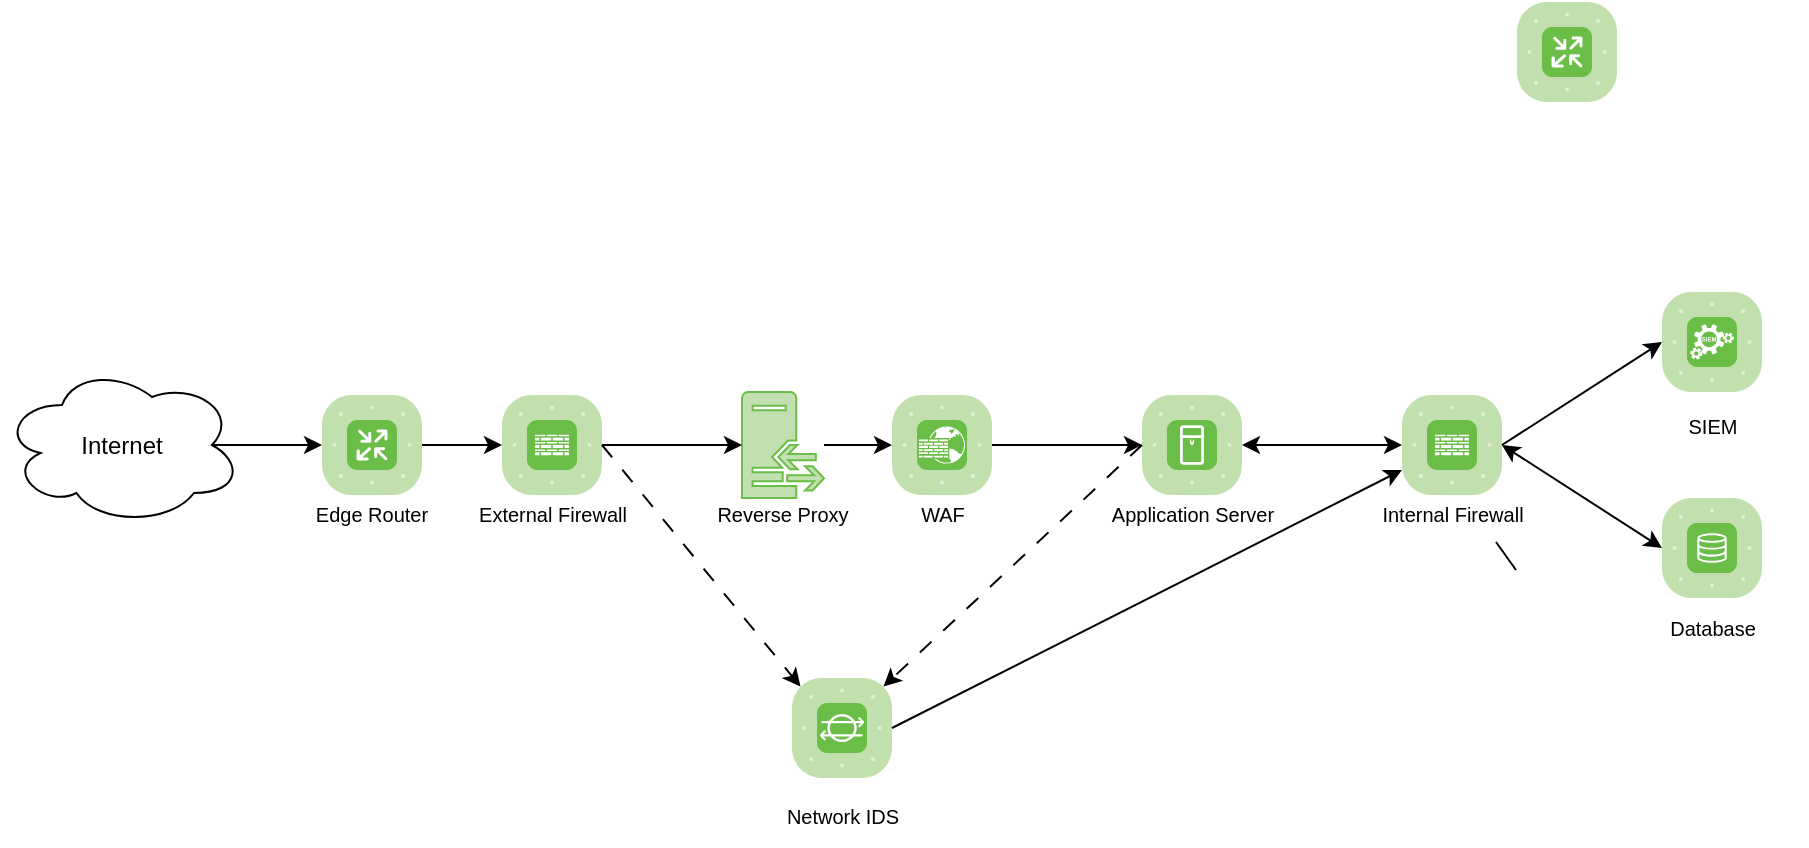 <mxfile version="24.7.14">
  <diagram name="Page-1" id="6rzg4y28hxpLEmNRYLk9">
    <mxGraphModel dx="836" dy="518" grid="1" gridSize="10" guides="1" tooltips="1" connect="1" arrows="1" fold="1" page="1" pageScale="1" pageWidth="1169" pageHeight="827" math="0" shadow="0">
      <root>
        <mxCell id="0" />
        <mxCell id="1" parent="0" />
        <mxCell id="6qBOgzXukQsQdcQE2q4Q-15" value="" style="endArrow=none;html=1;rounded=0;entryX=0;entryY=0.5;entryDx=0;entryDy=0;exitX=1;exitY=0.5;exitDx=0;exitDy=0;" parent="1" edge="1">
          <mxGeometry width="50" height="50" relative="1" as="geometry">
            <mxPoint x="890" y="414" as="sourcePoint" />
            <mxPoint x="880" y="400" as="targetPoint" />
          </mxGeometry>
        </mxCell>
        <mxCell id="6qBOgzXukQsQdcQE2q4Q-25" value="" style="sketch=0;pointerEvents=1;shadow=0;dashed=0;html=1;strokeColor=light-dark(#6abd46, #446e2c);fillColor=light-dark(#c2e0af, #1f2f1e);labelPosition=center;verticalLabelPosition=bottom;verticalAlign=top;outlineConnect=0;align=center;shape=mxgraph.office.servers.reverse_proxy;" parent="1" vertex="1">
          <mxGeometry x="503" y="325" width="41" height="53" as="geometry" />
        </mxCell>
        <mxCell id="6qBOgzXukQsQdcQE2q4Q-26" value="" style="verticalLabelPosition=bottom;sketch=0;html=1;fillColor=#6ABD46;strokeColor=#ffffff;verticalAlign=top;align=center;points=[[0.085,0.085,0],[0.915,0.085,0],[0.915,0.915,0],[0.085,0.915,0],[0.25,0,0],[0.5,0,0],[0.75,0,0],[1,0.25,0],[1,0.5,0],[1,0.75,0],[0.75,1,0],[0.5,1,0],[0.25,1,0],[0,0.75,0],[0,0.5,0],[0,0.25,0]];pointerEvents=1;shape=mxgraph.cisco_safe.compositeIcon;bgIcon=mxgraph.cisco_safe.architecture.generic_appliance;resIcon=mxgraph.cisco_safe.architecture.web_application_firewall_2;" parent="1" vertex="1">
          <mxGeometry x="578" y="326.5" width="50" height="50" as="geometry" />
        </mxCell>
        <mxCell id="6qBOgzXukQsQdcQE2q4Q-39" style="edgeStyle=orthogonalEdgeStyle;rounded=0;orthogonalLoop=1;jettySize=auto;html=1;" parent="1" source="6qBOgzXukQsQdcQE2q4Q-27" target="6qBOgzXukQsQdcQE2q4Q-25" edge="1">
          <mxGeometry relative="1" as="geometry" />
        </mxCell>
        <mxCell id="6qBOgzXukQsQdcQE2q4Q-27" value="" style="verticalLabelPosition=bottom;sketch=0;html=1;fillColor=#6ABD46;strokeColor=#ffffff;verticalAlign=top;align=center;points=[[0.085,0.085,0],[0.915,0.085,0],[0.915,0.915,0],[0.085,0.915,0],[0.25,0,0],[0.5,0,0],[0.75,0,0],[1,0.25,0],[1,0.5,0],[1,0.75,0],[0.75,1,0],[0.5,1,0],[0.25,1,0],[0,0.75,0],[0,0.5,0],[0,0.25,0]];pointerEvents=1;shape=mxgraph.cisco_safe.compositeIcon;bgIcon=mxgraph.cisco_safe.architecture.generic_appliance;resIcon=mxgraph.cisco_safe.architecture.firewall;" parent="1" vertex="1">
          <mxGeometry x="383" y="326.5" width="50" height="50" as="geometry" />
        </mxCell>
        <mxCell id="6qBOgzXukQsQdcQE2q4Q-28" value="" style="verticalLabelPosition=bottom;sketch=0;html=1;fillColor=#6ABD46;strokeColor=#ffffff;verticalAlign=top;align=center;points=[[0.085,0.085,0],[0.915,0.085,0],[0.915,0.915,0],[0.085,0.915,0],[0.25,0,0],[0.5,0,0],[0.75,0,0],[1,0.25,0],[1,0.5,0],[1,0.75,0],[0.75,1,0],[0.5,1,0],[0.25,1,0],[0,0.75,0],[0,0.5,0],[0,0.25,0]];pointerEvents=1;shape=mxgraph.cisco_safe.compositeIcon;bgIcon=mxgraph.cisco_safe.architecture.generic_appliance;resIcon=mxgraph.cisco_safe.architecture.router;" parent="1" vertex="1">
          <mxGeometry x="293" y="326.5" width="50" height="50" as="geometry" />
        </mxCell>
        <mxCell id="6qBOgzXukQsQdcQE2q4Q-29" value="" style="verticalLabelPosition=bottom;sketch=0;html=1;fillColor=#6ABD46;strokeColor=#ffffff;verticalAlign=top;align=center;points=[[0.085,0.085,0],[0.915,0.085,0],[0.915,0.915,0],[0.085,0.915,0],[0.25,0,0],[0.5,0,0],[0.75,0,0],[1,0.25,0],[1,0.5,0],[1,0.75,0],[0.75,1,0],[0.5,1,0],[0.25,1,0],[0,0.75,0],[0,0.5,0],[0,0.25,0]];pointerEvents=1;shape=mxgraph.cisco_safe.compositeIcon;bgIcon=mxgraph.cisco_safe.architecture.generic_appliance;resIcon=mxgraph.cisco_safe.architecture.storage;" parent="1" vertex="1">
          <mxGeometry x="963" y="378" width="50" height="50" as="geometry" />
        </mxCell>
        <mxCell id="6qBOgzXukQsQdcQE2q4Q-30" value="" style="verticalLabelPosition=bottom;sketch=0;html=1;fillColor=#6ABD46;strokeColor=#ffffff;verticalAlign=top;align=center;points=[[0.085,0.085,0],[0.915,0.085,0],[0.915,0.915,0],[0.085,0.915,0],[0.25,0,0],[0.5,0,0],[0.75,0,0],[1,0.25,0],[1,0.5,0],[1,0.75,0],[0.75,1,0],[0.5,1,0],[0.25,1,0],[0,0.75,0],[0,0.5,0],[0,0.25,0]];pointerEvents=1;shape=mxgraph.cisco_safe.compositeIcon;bgIcon=mxgraph.cisco_safe.architecture.generic_appliance;resIcon=mxgraph.cisco_safe.architecture.server;" parent="1" vertex="1">
          <mxGeometry x="703" y="326.5" width="50" height="50" as="geometry" />
        </mxCell>
        <mxCell id="6qBOgzXukQsQdcQE2q4Q-31" value="" style="verticalLabelPosition=bottom;sketch=0;html=1;fillColor=#6ABD46;strokeColor=#ffffff;verticalAlign=top;align=center;points=[[0.085,0.085,0],[0.915,0.085,0],[0.915,0.915,0],[0.085,0.915,0],[0.25,0,0],[0.5,0,0],[0.75,0,0],[1,0.25,0],[1,0.5,0],[1,0.75,0],[0.75,1,0],[0.5,1,0],[0.25,1,0],[0,0.75,0],[0,0.5,0],[0,0.25,0]];pointerEvents=1;shape=mxgraph.cisco_safe.compositeIcon;bgIcon=mxgraph.cisco_safe.architecture.generic_appliance;resIcon=mxgraph.cisco_safe.architecture.siem;" parent="1" vertex="1">
          <mxGeometry x="963" y="275" width="50" height="50" as="geometry" />
        </mxCell>
        <mxCell id="6qBOgzXukQsQdcQE2q4Q-34" value="" style="verticalLabelPosition=bottom;sketch=0;html=1;fillColor=#6ABD46;strokeColor=#ffffff;verticalAlign=top;align=center;points=[[0.085,0.085,0],[0.915,0.085,0],[0.915,0.915,0],[0.085,0.915,0],[0.25,0,0],[0.5,0,0],[0.75,0,0],[1,0.25,0],[1,0.5,0],[1,0.75,0],[0.75,1,0],[0.5,1,0],[0.25,1,0],[0,0.75,0],[0,0.5,0],[0,0.25,0]];pointerEvents=1;shape=mxgraph.cisco_safe.compositeIcon;bgIcon=mxgraph.cisco_safe.architecture.generic_appliance;resIcon=mxgraph.cisco_safe.architecture.intrusion_detection;" parent="1" vertex="1">
          <mxGeometry x="528" y="468" width="50" height="50" as="geometry" />
        </mxCell>
        <mxCell id="6qBOgzXukQsQdcQE2q4Q-36" value="" style="verticalLabelPosition=bottom;sketch=0;html=1;fillColor=#6ABD46;strokeColor=#ffffff;verticalAlign=top;align=center;points=[[0.085,0.085,0],[0.915,0.085,0],[0.915,0.915,0],[0.085,0.915,0],[0.25,0,0],[0.5,0,0],[0.75,0,0],[1,0.25,0],[1,0.5,0],[1,0.75,0],[0.75,1,0],[0.5,1,0],[0.25,1,0],[0,0.75,0],[0,0.5,0],[0,0.25,0]];pointerEvents=1;shape=mxgraph.cisco_safe.compositeIcon;bgIcon=mxgraph.cisco_safe.architecture.generic_appliance;resIcon=mxgraph.cisco_safe.architecture.firewall;" parent="1" vertex="1">
          <mxGeometry x="833" y="326.5" width="50" height="50" as="geometry" />
        </mxCell>
        <mxCell id="6qBOgzXukQsQdcQE2q4Q-38" style="edgeStyle=orthogonalEdgeStyle;rounded=0;orthogonalLoop=1;jettySize=auto;html=1;exitX=1;exitY=0.5;exitDx=0;exitDy=0;exitPerimeter=0;entryX=0;entryY=0.5;entryDx=0;entryDy=0;entryPerimeter=0;" parent="1" source="6qBOgzXukQsQdcQE2q4Q-28" target="6qBOgzXukQsQdcQE2q4Q-27" edge="1">
          <mxGeometry relative="1" as="geometry" />
        </mxCell>
        <mxCell id="6qBOgzXukQsQdcQE2q4Q-40" style="edgeStyle=orthogonalEdgeStyle;rounded=0;orthogonalLoop=1;jettySize=auto;html=1;entryX=0;entryY=0.5;entryDx=0;entryDy=0;entryPerimeter=0;" parent="1" source="6qBOgzXukQsQdcQE2q4Q-25" target="6qBOgzXukQsQdcQE2q4Q-26" edge="1">
          <mxGeometry relative="1" as="geometry" />
        </mxCell>
        <mxCell id="6qBOgzXukQsQdcQE2q4Q-41" style="edgeStyle=orthogonalEdgeStyle;rounded=0;orthogonalLoop=1;jettySize=auto;html=1;entryX=0;entryY=0.5;entryDx=0;entryDy=0;entryPerimeter=0;" parent="1" source="6qBOgzXukQsQdcQE2q4Q-26" target="6qBOgzXukQsQdcQE2q4Q-30" edge="1">
          <mxGeometry relative="1" as="geometry" />
        </mxCell>
        <mxCell id="6qBOgzXukQsQdcQE2q4Q-42" style="edgeStyle=orthogonalEdgeStyle;rounded=0;orthogonalLoop=1;jettySize=auto;html=1;entryX=0;entryY=0.5;entryDx=0;entryDy=0;entryPerimeter=0;startArrow=classic;startFill=1;" parent="1" source="6qBOgzXukQsQdcQE2q4Q-30" target="6qBOgzXukQsQdcQE2q4Q-36" edge="1">
          <mxGeometry relative="1" as="geometry" />
        </mxCell>
        <mxCell id="6qBOgzXukQsQdcQE2q4Q-43" value="" style="endArrow=classic;html=1;rounded=0;entryX=0;entryY=0.5;entryDx=0;entryDy=0;entryPerimeter=0;exitX=1;exitY=0.5;exitDx=0;exitDy=0;exitPerimeter=0;startArrow=classic;startFill=1;" parent="1" source="6qBOgzXukQsQdcQE2q4Q-36" target="6qBOgzXukQsQdcQE2q4Q-29" edge="1">
          <mxGeometry width="50" height="50" relative="1" as="geometry">
            <mxPoint x="703" y="428" as="sourcePoint" />
            <mxPoint x="753" y="378" as="targetPoint" />
          </mxGeometry>
        </mxCell>
        <mxCell id="6qBOgzXukQsQdcQE2q4Q-44" value="" style="endArrow=classic;html=1;rounded=0;entryX=0;entryY=0.5;entryDx=0;entryDy=0;entryPerimeter=0;exitX=1;exitY=0.5;exitDx=0;exitDy=0;exitPerimeter=0;" parent="1" source="6qBOgzXukQsQdcQE2q4Q-36" target="6qBOgzXukQsQdcQE2q4Q-31" edge="1">
          <mxGeometry width="50" height="50" relative="1" as="geometry">
            <mxPoint x="703" y="428" as="sourcePoint" />
            <mxPoint x="753" y="378" as="targetPoint" />
          </mxGeometry>
        </mxCell>
        <mxCell id="6qBOgzXukQsQdcQE2q4Q-45" value="" style="endArrow=classic;html=1;rounded=0;exitX=1;exitY=0.5;exitDx=0;exitDy=0;exitPerimeter=0;entryX=0.085;entryY=0.085;entryDx=0;entryDy=0;entryPerimeter=0;dashed=1;dashPattern=8 8;" parent="1" source="6qBOgzXukQsQdcQE2q4Q-27" target="6qBOgzXukQsQdcQE2q4Q-34" edge="1">
          <mxGeometry width="50" height="50" relative="1" as="geometry">
            <mxPoint x="633" y="478" as="sourcePoint" />
            <mxPoint x="683" y="428" as="targetPoint" />
          </mxGeometry>
        </mxCell>
        <mxCell id="6qBOgzXukQsQdcQE2q4Q-46" value="" style="endArrow=classic;html=1;rounded=0;exitX=0;exitY=0.5;exitDx=0;exitDy=0;exitPerimeter=0;entryX=0.915;entryY=0.085;entryDx=0;entryDy=0;entryPerimeter=0;dashed=1;dashPattern=8 8;" parent="1" source="6qBOgzXukQsQdcQE2q4Q-30" target="6qBOgzXukQsQdcQE2q4Q-34" edge="1">
          <mxGeometry width="50" height="50" relative="1" as="geometry">
            <mxPoint x="633" y="478" as="sourcePoint" />
            <mxPoint x="683" y="428" as="targetPoint" />
          </mxGeometry>
        </mxCell>
        <mxCell id="6qBOgzXukQsQdcQE2q4Q-47" value="&lt;font style=&quot;font-size: 10px;&quot;&gt;Edge Router&lt;/font&gt;" style="text;html=1;align=center;verticalAlign=middle;whiteSpace=wrap;rounded=0;" parent="1" vertex="1">
          <mxGeometry x="288" y="371" width="60" height="30" as="geometry" />
        </mxCell>
        <mxCell id="6qBOgzXukQsQdcQE2q4Q-48" value="&lt;font style=&quot;font-size: 10px;&quot;&gt;External Firewall&lt;/font&gt;" style="text;html=1;align=center;verticalAlign=middle;whiteSpace=wrap;rounded=0;" parent="1" vertex="1">
          <mxGeometry x="360.5" y="371" width="95" height="30" as="geometry" />
        </mxCell>
        <mxCell id="6qBOgzXukQsQdcQE2q4Q-49" value="&lt;font style=&quot;font-size: 10px;&quot;&gt;Reverse Proxy&lt;/font&gt;" style="text;html=1;align=center;verticalAlign=middle;whiteSpace=wrap;rounded=0;" parent="1" vertex="1">
          <mxGeometry x="476" y="371" width="95" height="30" as="geometry" />
        </mxCell>
        <mxCell id="6qBOgzXukQsQdcQE2q4Q-50" value="&lt;font style=&quot;font-size: 10px;&quot;&gt;WAF&lt;/font&gt;" style="text;html=1;align=center;verticalAlign=middle;whiteSpace=wrap;rounded=0;" parent="1" vertex="1">
          <mxGeometry x="555.5" y="371" width="95" height="30" as="geometry" />
        </mxCell>
        <mxCell id="6qBOgzXukQsQdcQE2q4Q-51" value="&lt;font style=&quot;font-size: 10px;&quot;&gt;Network IDS&lt;/font&gt;" style="text;html=1;align=center;verticalAlign=middle;whiteSpace=wrap;rounded=0;" parent="1" vertex="1">
          <mxGeometry x="505.5" y="522" width="95" height="30" as="geometry" />
        </mxCell>
        <mxCell id="6qBOgzXukQsQdcQE2q4Q-52" value="&lt;font style=&quot;font-size: 10px;&quot;&gt;Application Server&lt;/font&gt;" style="text;html=1;align=center;verticalAlign=middle;whiteSpace=wrap;rounded=0;" parent="1" vertex="1">
          <mxGeometry x="680.5" y="371" width="95" height="30" as="geometry" />
        </mxCell>
        <mxCell id="6qBOgzXukQsQdcQE2q4Q-53" value="&lt;font style=&quot;font-size: 10px;&quot;&gt;Internal Firewall&lt;/font&gt;" style="text;html=1;align=center;verticalAlign=middle;whiteSpace=wrap;rounded=0;" parent="1" vertex="1">
          <mxGeometry x="810.5" y="371" width="95" height="30" as="geometry" />
        </mxCell>
        <mxCell id="6qBOgzXukQsQdcQE2q4Q-54" value="&lt;font style=&quot;font-size: 10px;&quot;&gt;SIEM&lt;/font&gt;" style="text;html=1;align=center;verticalAlign=middle;whiteSpace=wrap;rounded=0;" parent="1" vertex="1">
          <mxGeometry x="940.5" y="326.5" width="95" height="30" as="geometry" />
        </mxCell>
        <mxCell id="6qBOgzXukQsQdcQE2q4Q-55" value="&lt;font style=&quot;font-size: 10px;&quot;&gt;Database&lt;/font&gt;" style="text;html=1;align=center;verticalAlign=middle;whiteSpace=wrap;rounded=0;" parent="1" vertex="1">
          <mxGeometry x="940.5" y="428" width="95" height="30" as="geometry" />
        </mxCell>
        <mxCell id="6qBOgzXukQsQdcQE2q4Q-56" value="Internet" style="ellipse;shape=cloud;whiteSpace=wrap;html=1;" parent="1" vertex="1">
          <mxGeometry x="133" y="311.5" width="120" height="80" as="geometry" />
        </mxCell>
        <mxCell id="6qBOgzXukQsQdcQE2q4Q-57" style="edgeStyle=orthogonalEdgeStyle;rounded=0;orthogonalLoop=1;jettySize=auto;html=1;exitX=0.875;exitY=0.5;exitDx=0;exitDy=0;exitPerimeter=0;entryX=0;entryY=0.5;entryDx=0;entryDy=0;entryPerimeter=0;" parent="1" source="6qBOgzXukQsQdcQE2q4Q-56" target="6qBOgzXukQsQdcQE2q4Q-28" edge="1">
          <mxGeometry relative="1" as="geometry" />
        </mxCell>
        <mxCell id="6qBOgzXukQsQdcQE2q4Q-58" value="" style="endArrow=classic;html=1;rounded=0;exitX=1;exitY=0.5;exitDx=0;exitDy=0;exitPerimeter=0;entryX=0;entryY=0.75;entryDx=0;entryDy=0;entryPerimeter=0;" parent="1" source="6qBOgzXukQsQdcQE2q4Q-34" target="6qBOgzXukQsQdcQE2q4Q-36" edge="1">
          <mxGeometry width="50" height="50" relative="1" as="geometry">
            <mxPoint x="773" y="412" as="sourcePoint" />
            <mxPoint x="823" y="362" as="targetPoint" />
          </mxGeometry>
        </mxCell>
        <mxCell id="6qBOgzXukQsQdcQE2q4Q-59" value="" style="verticalLabelPosition=bottom;sketch=0;html=1;fillColor=#6ABD46;strokeColor=#ffffff;verticalAlign=top;align=center;points=[[0.085,0.085,0],[0.915,0.085,0],[0.915,0.915,0],[0.085,0.915,0],[0.25,0,0],[0.5,0,0],[0.75,0,0],[1,0.25,0],[1,0.5,0],[1,0.75,0],[0.75,1,0],[0.5,1,0],[0.25,1,0],[0,0.75,0],[0,0.5,0],[0,0.25,0]];pointerEvents=1;shape=mxgraph.cisco_safe.compositeIcon;bgIcon=mxgraph.cisco_safe.architecture.generic_appliance;resIcon=mxgraph.cisco_safe.architecture.router;" parent="1" vertex="1">
          <mxGeometry x="890.5" y="130" width="50" height="50" as="geometry" />
        </mxCell>
      </root>
    </mxGraphModel>
  </diagram>
</mxfile>
